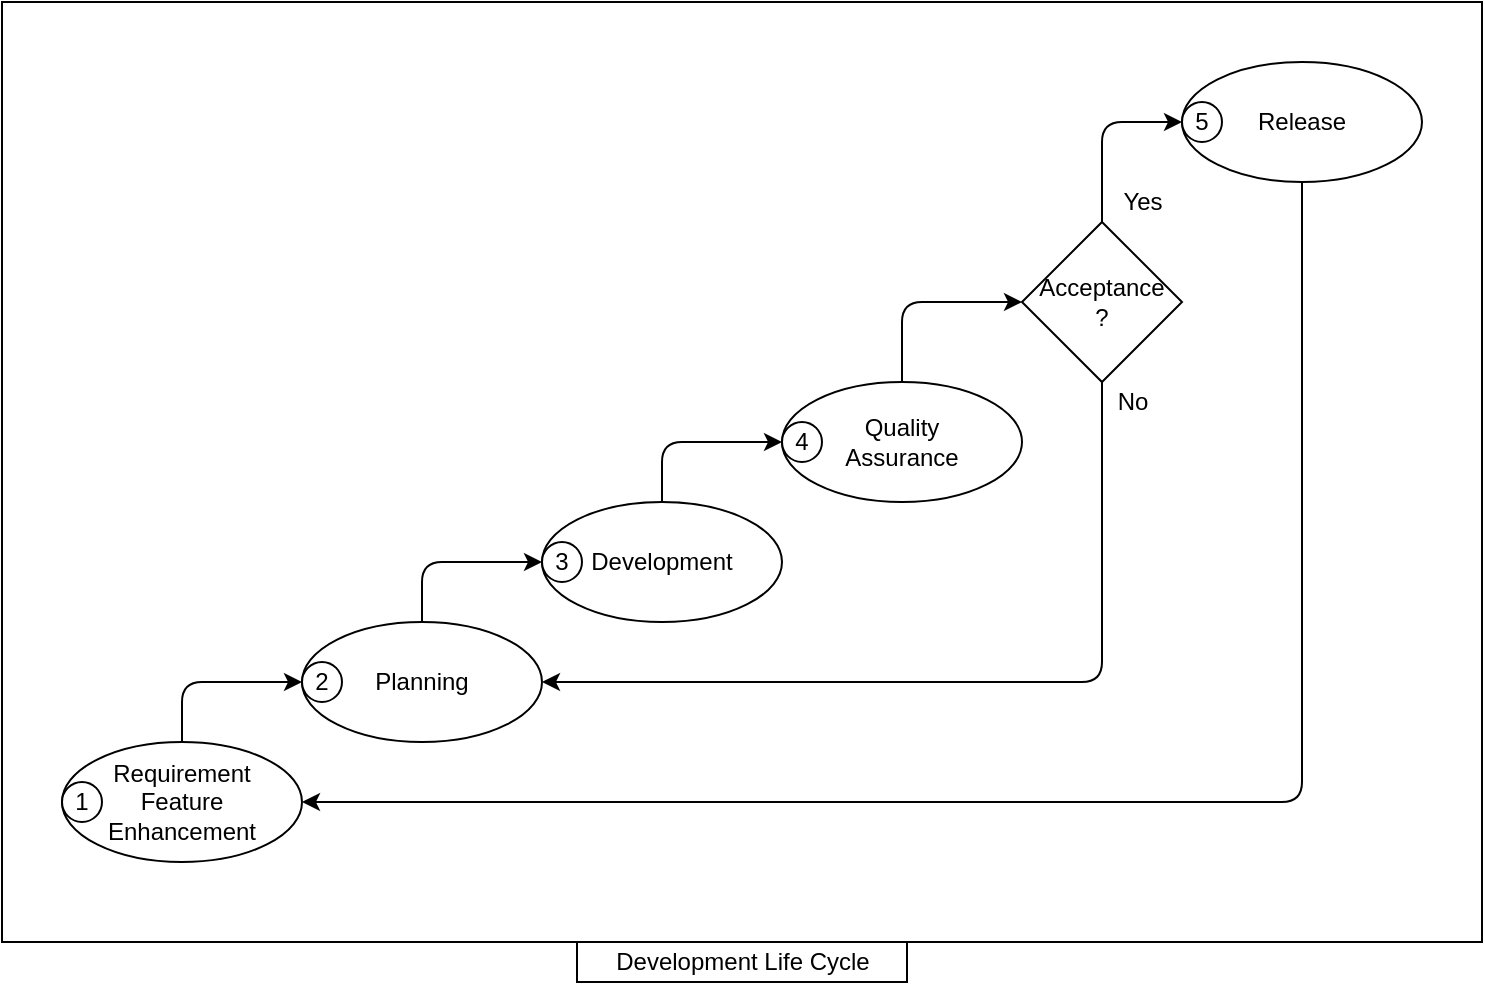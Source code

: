 <mxfile version="15.4.0" type="device" pages="2"><diagram name="development-life-cycle" id="gpwThnHi6aUfO7Js-N3x"><mxGraphModel dx="1422" dy="746" grid="1" gridSize="10" guides="1" tooltips="1" connect="1" arrows="1" fold="1" page="1" pageScale="1" pageWidth="850" pageHeight="1100" math="0" shadow="0"><root><mxCell id="2RQ0CUA1zTraxvUchJK4-0"/><mxCell id="2RQ0CUA1zTraxvUchJK4-1" parent="2RQ0CUA1zTraxvUchJK4-0"/><mxCell id="2RQ0CUA1zTraxvUchJK4-4" value="" style="rounded=0;whiteSpace=wrap;html=1;" vertex="1" parent="2RQ0CUA1zTraxvUchJK4-1"><mxGeometry x="60" y="40" width="740" height="470" as="geometry"/></mxCell><mxCell id="2RQ0CUA1zTraxvUchJK4-13" style="edgeStyle=orthogonalEdgeStyle;rounded=1;orthogonalLoop=1;jettySize=auto;html=1;entryX=0;entryY=0.5;entryDx=0;entryDy=0;exitX=0.5;exitY=0;exitDx=0;exitDy=0;" edge="1" parent="2RQ0CUA1zTraxvUchJK4-1" source="2RQ0CUA1zTraxvUchJK4-15" target="2RQ0CUA1zTraxvUchJK4-21"><mxGeometry relative="1" as="geometry"/></mxCell><mxCell id="2RQ0CUA1zTraxvUchJK4-15" value="Development" style="ellipse;whiteSpace=wrap;html=1;" vertex="1" parent="2RQ0CUA1zTraxvUchJK4-1"><mxGeometry x="330" y="290" width="120" height="60" as="geometry"/></mxCell><mxCell id="2RQ0CUA1zTraxvUchJK4-16" style="edgeStyle=orthogonalEdgeStyle;rounded=1;orthogonalLoop=1;jettySize=auto;html=1;entryX=1;entryY=0.5;entryDx=0;entryDy=0;" edge="1" parent="2RQ0CUA1zTraxvUchJK4-1" source="2RQ0CUA1zTraxvUchJK4-18" target="2RQ0CUA1zTraxvUchJK4-24"><mxGeometry relative="1" as="geometry"><Array as="points"><mxPoint x="710" y="440"/></Array></mxGeometry></mxCell><mxCell id="2RQ0CUA1zTraxvUchJK4-18" value="Release" style="ellipse;whiteSpace=wrap;html=1;" vertex="1" parent="2RQ0CUA1zTraxvUchJK4-1"><mxGeometry x="650" y="70" width="120" height="60" as="geometry"/></mxCell><mxCell id="2RQ0CUA1zTraxvUchJK4-19" style="edgeStyle=orthogonalEdgeStyle;rounded=1;orthogonalLoop=1;jettySize=auto;html=1;entryX=0;entryY=0.5;entryDx=0;entryDy=0;" edge="1" parent="2RQ0CUA1zTraxvUchJK4-1" source="2RQ0CUA1zTraxvUchJK4-21" target="2RQ0CUA1zTraxvUchJK4-31"><mxGeometry relative="1" as="geometry"/></mxCell><mxCell id="2RQ0CUA1zTraxvUchJK4-21" value="Quality &lt;br&gt;Assurance" style="ellipse;whiteSpace=wrap;html=1;" vertex="1" parent="2RQ0CUA1zTraxvUchJK4-1"><mxGeometry x="450" y="230" width="120" height="60" as="geometry"/></mxCell><mxCell id="2RQ0CUA1zTraxvUchJK4-22" style="edgeStyle=orthogonalEdgeStyle;rounded=1;orthogonalLoop=1;jettySize=auto;html=1;entryX=0;entryY=0.5;entryDx=0;entryDy=0;" edge="1" parent="2RQ0CUA1zTraxvUchJK4-1" source="2RQ0CUA1zTraxvUchJK4-24" target="2RQ0CUA1zTraxvUchJK4-27"><mxGeometry relative="1" as="geometry"/></mxCell><mxCell id="2RQ0CUA1zTraxvUchJK4-24" value="Requirement&lt;br&gt;Feature&lt;br&gt;Enhancement" style="ellipse;whiteSpace=wrap;html=1;" vertex="1" parent="2RQ0CUA1zTraxvUchJK4-1"><mxGeometry x="90" y="410" width="120" height="60" as="geometry"/></mxCell><mxCell id="2RQ0CUA1zTraxvUchJK4-25" style="edgeStyle=orthogonalEdgeStyle;rounded=1;orthogonalLoop=1;jettySize=auto;html=1;entryX=0;entryY=0.5;entryDx=0;entryDy=0;" edge="1" parent="2RQ0CUA1zTraxvUchJK4-1" source="2RQ0CUA1zTraxvUchJK4-27" target="2RQ0CUA1zTraxvUchJK4-15"><mxGeometry relative="1" as="geometry"/></mxCell><mxCell id="2RQ0CUA1zTraxvUchJK4-27" value="Planning" style="ellipse;whiteSpace=wrap;html=1;" vertex="1" parent="2RQ0CUA1zTraxvUchJK4-1"><mxGeometry x="210" y="350" width="120" height="60" as="geometry"/></mxCell><mxCell id="2RQ0CUA1zTraxvUchJK4-28" style="edgeStyle=orthogonalEdgeStyle;rounded=1;orthogonalLoop=1;jettySize=auto;html=1;entryX=0;entryY=0.5;entryDx=0;entryDy=0;exitX=0.5;exitY=0;exitDx=0;exitDy=0;" edge="1" parent="2RQ0CUA1zTraxvUchJK4-1" source="2RQ0CUA1zTraxvUchJK4-31" target="2RQ0CUA1zTraxvUchJK4-18"><mxGeometry relative="1" as="geometry"/></mxCell><mxCell id="2RQ0CUA1zTraxvUchJK4-29" style="edgeStyle=orthogonalEdgeStyle;rounded=1;orthogonalLoop=1;jettySize=auto;html=1;entryX=1;entryY=0.5;entryDx=0;entryDy=0;" edge="1" parent="2RQ0CUA1zTraxvUchJK4-1" source="2RQ0CUA1zTraxvUchJK4-31" target="2RQ0CUA1zTraxvUchJK4-27"><mxGeometry relative="1" as="geometry"><Array as="points"><mxPoint x="610" y="380"/></Array></mxGeometry></mxCell><mxCell id="2RQ0CUA1zTraxvUchJK4-31" value="Acceptance&lt;br&gt;?" style="rhombus;whiteSpace=wrap;html=1;" vertex="1" parent="2RQ0CUA1zTraxvUchJK4-1"><mxGeometry x="570" y="150" width="80" height="80" as="geometry"/></mxCell><mxCell id="2RQ0CUA1zTraxvUchJK4-33" value="No" style="text;html=1;align=center;verticalAlign=middle;resizable=0;points=[];autosize=1;strokeColor=none;fillColor=none;" vertex="1" parent="2RQ0CUA1zTraxvUchJK4-1"><mxGeometry x="610" y="230" width="30" height="20" as="geometry"/></mxCell><mxCell id="2RQ0CUA1zTraxvUchJK4-34" value="Yes" style="text;html=1;align=center;verticalAlign=middle;resizable=0;points=[];autosize=1;strokeColor=none;fillColor=none;" vertex="1" parent="2RQ0CUA1zTraxvUchJK4-1"><mxGeometry x="610" y="130" width="40" height="20" as="geometry"/></mxCell><mxCell id="J29t-fHJZfHMidYE5dtU-0" value="1" style="ellipse;whiteSpace=wrap;html=1;aspect=fixed;" vertex="1" parent="2RQ0CUA1zTraxvUchJK4-1"><mxGeometry x="90" y="430" width="20" height="20" as="geometry"/></mxCell><mxCell id="J29t-fHJZfHMidYE5dtU-1" value="2" style="ellipse;whiteSpace=wrap;html=1;aspect=fixed;" vertex="1" parent="2RQ0CUA1zTraxvUchJK4-1"><mxGeometry x="210" y="370" width="20" height="20" as="geometry"/></mxCell><mxCell id="J29t-fHJZfHMidYE5dtU-2" value="3" style="ellipse;whiteSpace=wrap;html=1;aspect=fixed;" vertex="1" parent="2RQ0CUA1zTraxvUchJK4-1"><mxGeometry x="330" y="310" width="20" height="20" as="geometry"/></mxCell><mxCell id="J29t-fHJZfHMidYE5dtU-3" value="4" style="ellipse;whiteSpace=wrap;html=1;aspect=fixed;" vertex="1" parent="2RQ0CUA1zTraxvUchJK4-1"><mxGeometry x="450" y="250" width="20" height="20" as="geometry"/></mxCell><mxCell id="J29t-fHJZfHMidYE5dtU-6" value="5" style="ellipse;whiteSpace=wrap;html=1;aspect=fixed;" vertex="1" parent="2RQ0CUA1zTraxvUchJK4-1"><mxGeometry x="650" y="90" width="20" height="20" as="geometry"/></mxCell><mxCell id="0aj3HvKDuO5fQJBvPQu--0" value="Development Life Cycle" style="rounded=0;whiteSpace=wrap;html=1;" vertex="1" parent="2RQ0CUA1zTraxvUchJK4-1"><mxGeometry x="347.5" y="510" width="165" height="20" as="geometry"/></mxCell></root></mxGraphModel></diagram><diagram id="9aM9zU-jrmGin_ZuHOns" name="application"><mxGraphModel dx="4822" dy="746" grid="1" gridSize="10" guides="1" tooltips="1" connect="1" arrows="1" fold="1" page="1" pageScale="1" pageWidth="850" pageHeight="1100" math="0" shadow="0"><root><mxCell id="oJB6XBYox_tsTmMt9i-t-0"/><mxCell id="oJB6XBYox_tsTmMt9i-t-1" parent="oJB6XBYox_tsTmMt9i-t-0"/><mxCell id="akzB4yupixY2TfO_MkYd-140" style="edgeStyle=orthogonalEdgeStyle;rounded=1;orthogonalLoop=1;jettySize=auto;html=1;endArrow=none;endFill=0;strokeWidth=1;" parent="oJB6XBYox_tsTmMt9i-t-1" source="akzB4yupixY2TfO_MkYd-135" target="akzB4yupixY2TfO_MkYd-82" edge="1"><mxGeometry relative="1" as="geometry"/></mxCell><mxCell id="akzB4yupixY2TfO_MkYd-135" value="" style="rounded=0;whiteSpace=wrap;html=1;" parent="oJB6XBYox_tsTmMt9i-t-1" vertex="1"><mxGeometry x="-2160" y="720" width="950" height="120" as="geometry"/></mxCell><mxCell id="akzB4yupixY2TfO_MkYd-126" value="" style="rounded=0;whiteSpace=wrap;html=1;" parent="oJB6XBYox_tsTmMt9i-t-1" vertex="1"><mxGeometry x="110" y="760" width="740" height="470" as="geometry"/></mxCell><mxCell id="akzB4yupixY2TfO_MkYd-111" value="" style="rounded=0;whiteSpace=wrap;html=1;" parent="oJB6XBYox_tsTmMt9i-t-1" vertex="1"><mxGeometry x="-470" y="580" width="540" height="180" as="geometry"/></mxCell><mxCell id="akzB4yupixY2TfO_MkYd-108" value="" style="rounded=0;whiteSpace=wrap;html=1;" parent="oJB6XBYox_tsTmMt9i-t-1" vertex="1"><mxGeometry x="-700" y="720" width="190" height="120" as="geometry"/></mxCell><mxCell id="akzB4yupixY2TfO_MkYd-104" value="" style="rounded=0;whiteSpace=wrap;html=1;" parent="oJB6XBYox_tsTmMt9i-t-1" vertex="1"><mxGeometry x="-1180" y="740" width="440" height="160" as="geometry"/></mxCell><mxCell id="akzB4yupixY2TfO_MkYd-82" value="" style="rounded=0;whiteSpace=wrap;html=1;" parent="oJB6XBYox_tsTmMt9i-t-1" vertex="1"><mxGeometry x="-2160" y="860" width="950" height="120" as="geometry"/></mxCell><mxCell id="akzB4yupixY2TfO_MkYd-67" value="" style="rounded=0;whiteSpace=wrap;html=1;" parent="oJB6XBYox_tsTmMt9i-t-1" vertex="1"><mxGeometry x="-2860" y="920" width="660" height="120" as="geometry"/></mxCell><mxCell id="akzB4yupixY2TfO_MkYd-59" value="" style="rounded=0;whiteSpace=wrap;html=1;" parent="oJB6XBYox_tsTmMt9i-t-1" vertex="1"><mxGeometry x="-3350" y="1000" width="450" height="100" as="geometry"/></mxCell><mxCell id="dzLt_jhGxoJlVogCUPyA-0" value="Actions" style="whiteSpace=wrap;html=1;" parent="oJB6XBYox_tsTmMt9i-t-1" vertex="1"><mxGeometry x="450" y="40" width="120" height="40" as="geometry"/></mxCell><mxCell id="dzLt_jhGxoJlVogCUPyA-1" value="Ideas" style="whiteSpace=wrap;html=1;" parent="oJB6XBYox_tsTmMt9i-t-1" vertex="1"><mxGeometry x="110" y="40" width="120" height="40" as="geometry"/></mxCell><mxCell id="akzB4yupixY2TfO_MkYd-10" style="edgeStyle=orthogonalEdgeStyle;rounded=1;orthogonalLoop=1;jettySize=auto;html=1;entryX=0;entryY=0.5;entryDx=0;entryDy=0;exitX=0.5;exitY=0;exitDx=0;exitDy=0;" parent="oJB6XBYox_tsTmMt9i-t-1" source="akzB4yupixY2TfO_MkYd-0" target="akzB4yupixY2TfO_MkYd-6" edge="1"><mxGeometry relative="1" as="geometry"/></mxCell><mxCell id="akzB4yupixY2TfO_MkYd-70" style="edgeStyle=orthogonalEdgeStyle;rounded=1;orthogonalLoop=1;jettySize=auto;html=1;endArrow=classic;endFill=1;dashed=1;" parent="oJB6XBYox_tsTmMt9i-t-1" source="akzB4yupixY2TfO_MkYd-0" target="akzB4yupixY2TfO_MkYd-69" edge="1"><mxGeometry relative="1" as="geometry"/></mxCell><mxCell id="akzB4yupixY2TfO_MkYd-0" value="Development" style="ellipse;whiteSpace=wrap;html=1;" parent="oJB6XBYox_tsTmMt9i-t-1" vertex="1"><mxGeometry x="380" y="1010" width="120" height="60" as="geometry"/></mxCell><mxCell id="akzB4yupixY2TfO_MkYd-15" style="edgeStyle=orthogonalEdgeStyle;rounded=1;orthogonalLoop=1;jettySize=auto;html=1;entryX=1;entryY=0.5;entryDx=0;entryDy=0;" parent="oJB6XBYox_tsTmMt9i-t-1" source="akzB4yupixY2TfO_MkYd-5" target="akzB4yupixY2TfO_MkYd-7" edge="1"><mxGeometry relative="1" as="geometry"><Array as="points"><mxPoint x="760" y="1160"/></Array></mxGeometry></mxCell><mxCell id="akzB4yupixY2TfO_MkYd-122" style="edgeStyle=orthogonalEdgeStyle;rounded=1;orthogonalLoop=1;jettySize=auto;html=1;entryX=1;entryY=0.5;entryDx=0;entryDy=0;endArrow=classic;endFill=1;dashed=1;" parent="oJB6XBYox_tsTmMt9i-t-1" source="akzB4yupixY2TfO_MkYd-5" target="akzB4yupixY2TfO_MkYd-121" edge="1"><mxGeometry relative="1" as="geometry"/></mxCell><mxCell id="akzB4yupixY2TfO_MkYd-5" value="Release" style="ellipse;whiteSpace=wrap;html=1;" parent="oJB6XBYox_tsTmMt9i-t-1" vertex="1"><mxGeometry x="700" y="790" width="120" height="60" as="geometry"/></mxCell><mxCell id="akzB4yupixY2TfO_MkYd-17" style="edgeStyle=orthogonalEdgeStyle;rounded=1;orthogonalLoop=1;jettySize=auto;html=1;entryX=0;entryY=0.5;entryDx=0;entryDy=0;" parent="oJB6XBYox_tsTmMt9i-t-1" source="akzB4yupixY2TfO_MkYd-6" target="akzB4yupixY2TfO_MkYd-16" edge="1"><mxGeometry relative="1" as="geometry"/></mxCell><mxCell id="akzB4yupixY2TfO_MkYd-88" style="edgeStyle=orthogonalEdgeStyle;rounded=1;orthogonalLoop=1;jettySize=auto;html=1;entryX=1;entryY=0.5;entryDx=0;entryDy=0;endArrow=classic;endFill=1;dashed=1;" parent="oJB6XBYox_tsTmMt9i-t-1" source="akzB4yupixY2TfO_MkYd-6" target="akzB4yupixY2TfO_MkYd-87" edge="1"><mxGeometry relative="1" as="geometry"/></mxCell><mxCell id="akzB4yupixY2TfO_MkYd-6" value="Quality &lt;br&gt;Assurance" style="ellipse;whiteSpace=wrap;html=1;" parent="oJB6XBYox_tsTmMt9i-t-1" vertex="1"><mxGeometry x="500" y="950" width="120" height="60" as="geometry"/></mxCell><mxCell id="akzB4yupixY2TfO_MkYd-13" style="edgeStyle=orthogonalEdgeStyle;rounded=1;orthogonalLoop=1;jettySize=auto;html=1;entryX=0;entryY=0.5;entryDx=0;entryDy=0;" parent="oJB6XBYox_tsTmMt9i-t-1" source="akzB4yupixY2TfO_MkYd-7" target="akzB4yupixY2TfO_MkYd-12" edge="1"><mxGeometry relative="1" as="geometry"/></mxCell><mxCell id="akzB4yupixY2TfO_MkYd-31" style="edgeStyle=orthogonalEdgeStyle;orthogonalLoop=1;jettySize=auto;html=1;entryX=1;entryY=0.5;entryDx=0;entryDy=0;rounded=1;dashed=1;" parent="oJB6XBYox_tsTmMt9i-t-1" source="akzB4yupixY2TfO_MkYd-7" target="akzB4yupixY2TfO_MkYd-30" edge="1"><mxGeometry relative="1" as="geometry"/></mxCell><mxCell id="akzB4yupixY2TfO_MkYd-7" value="Requirement&lt;br&gt;Feature&lt;br&gt;Enhancement" style="ellipse;whiteSpace=wrap;html=1;" parent="oJB6XBYox_tsTmMt9i-t-1" vertex="1"><mxGeometry x="140" y="1130" width="120" height="60" as="geometry"/></mxCell><mxCell id="akzB4yupixY2TfO_MkYd-14" style="edgeStyle=orthogonalEdgeStyle;rounded=1;orthogonalLoop=1;jettySize=auto;html=1;entryX=0;entryY=0.5;entryDx=0;entryDy=0;" parent="oJB6XBYox_tsTmMt9i-t-1" source="akzB4yupixY2TfO_MkYd-12" target="akzB4yupixY2TfO_MkYd-0" edge="1"><mxGeometry relative="1" as="geometry"/></mxCell><mxCell id="akzB4yupixY2TfO_MkYd-51" style="edgeStyle=orthogonalEdgeStyle;rounded=1;orthogonalLoop=1;jettySize=auto;html=1;entryX=1;entryY=0.5;entryDx=0;entryDy=0;endArrow=classic;endFill=1;dashed=1;" parent="oJB6XBYox_tsTmMt9i-t-1" source="akzB4yupixY2TfO_MkYd-12" target="akzB4yupixY2TfO_MkYd-43" edge="1"><mxGeometry relative="1" as="geometry"/></mxCell><mxCell id="akzB4yupixY2TfO_MkYd-12" value="Planning" style="ellipse;whiteSpace=wrap;html=1;" parent="oJB6XBYox_tsTmMt9i-t-1" vertex="1"><mxGeometry x="260" y="1070" width="120" height="60" as="geometry"/></mxCell><mxCell id="akzB4yupixY2TfO_MkYd-18" style="edgeStyle=orthogonalEdgeStyle;rounded=1;orthogonalLoop=1;jettySize=auto;html=1;entryX=0;entryY=0.5;entryDx=0;entryDy=0;exitX=0.5;exitY=0;exitDx=0;exitDy=0;" parent="oJB6XBYox_tsTmMt9i-t-1" source="akzB4yupixY2TfO_MkYd-16" target="akzB4yupixY2TfO_MkYd-5" edge="1"><mxGeometry relative="1" as="geometry"/></mxCell><mxCell id="akzB4yupixY2TfO_MkYd-23" style="edgeStyle=orthogonalEdgeStyle;rounded=1;orthogonalLoop=1;jettySize=auto;html=1;entryX=1;entryY=0.5;entryDx=0;entryDy=0;" parent="oJB6XBYox_tsTmMt9i-t-1" source="akzB4yupixY2TfO_MkYd-16" target="akzB4yupixY2TfO_MkYd-12" edge="1"><mxGeometry relative="1" as="geometry"><Array as="points"><mxPoint x="660" y="1100"/></Array></mxGeometry></mxCell><mxCell id="akzB4yupixY2TfO_MkYd-110" style="edgeStyle=orthogonalEdgeStyle;rounded=1;orthogonalLoop=1;jettySize=auto;html=1;endArrow=classic;endFill=1;dashed=1;" parent="oJB6XBYox_tsTmMt9i-t-1" source="akzB4yupixY2TfO_MkYd-16" target="akzB4yupixY2TfO_MkYd-109" edge="1"><mxGeometry relative="1" as="geometry"/></mxCell><mxCell id="akzB4yupixY2TfO_MkYd-16" value="Acceptance&lt;br&gt;?" style="rhombus;whiteSpace=wrap;html=1;" parent="oJB6XBYox_tsTmMt9i-t-1" vertex="1"><mxGeometry x="620" y="870" width="80" height="80" as="geometry"/></mxCell><mxCell id="akzB4yupixY2TfO_MkYd-19" value="Development Life Cycle" style="text;html=1;align=center;verticalAlign=middle;resizable=0;points=[];autosize=1;strokeColor=none;fillColor=none;" parent="oJB6XBYox_tsTmMt9i-t-1" vertex="1"><mxGeometry x="410" y="1230" width="140" height="20" as="geometry"/></mxCell><mxCell id="akzB4yupixY2TfO_MkYd-24" value="No" style="text;html=1;align=center;verticalAlign=middle;resizable=0;points=[];autosize=1;strokeColor=none;fillColor=none;" parent="oJB6XBYox_tsTmMt9i-t-1" vertex="1"><mxGeometry x="660" y="950" width="30" height="20" as="geometry"/></mxCell><mxCell id="akzB4yupixY2TfO_MkYd-26" value="Yes" style="text;html=1;align=center;verticalAlign=middle;resizable=0;points=[];autosize=1;strokeColor=none;fillColor=none;" parent="oJB6XBYox_tsTmMt9i-t-1" vertex="1"><mxGeometry x="660" y="850" width="40" height="20" as="geometry"/></mxCell><mxCell id="akzB4yupixY2TfO_MkYd-42" style="edgeStyle=orthogonalEdgeStyle;rounded=1;orthogonalLoop=1;jettySize=auto;html=1;endArrow=none;endFill=0;entryX=0.5;entryY=1;entryDx=0;entryDy=0;" parent="oJB6XBYox_tsTmMt9i-t-1" source="akzB4yupixY2TfO_MkYd-30" target="akzB4yupixY2TfO_MkYd-59" edge="1"><mxGeometry relative="1" as="geometry"><mxPoint x="-3125" y="1091.25" as="targetPoint"/></mxGeometry></mxCell><mxCell id="akzB4yupixY2TfO_MkYd-30" value="Requirement&lt;br&gt;Feature&lt;br&gt;Enhancement" style="ellipse;whiteSpace=wrap;html=1;" parent="oJB6XBYox_tsTmMt9i-t-1" vertex="1"><mxGeometry x="-3185" y="1130" width="120" height="60" as="geometry"/></mxCell><mxCell id="akzB4yupixY2TfO_MkYd-68" style="edgeStyle=orthogonalEdgeStyle;rounded=1;orthogonalLoop=1;jettySize=auto;html=1;entryX=0.5;entryY=1;entryDx=0;entryDy=0;endArrow=none;endFill=0;" parent="oJB6XBYox_tsTmMt9i-t-1" source="akzB4yupixY2TfO_MkYd-43" target="akzB4yupixY2TfO_MkYd-67" edge="1"><mxGeometry relative="1" as="geometry"/></mxCell><mxCell id="akzB4yupixY2TfO_MkYd-43" value="Planning" style="ellipse;whiteSpace=wrap;html=1;" parent="oJB6XBYox_tsTmMt9i-t-1" vertex="1"><mxGeometry x="-2590" y="1070" width="120" height="60" as="geometry"/></mxCell><mxCell id="akzB4yupixY2TfO_MkYd-57" style="edgeStyle=orthogonalEdgeStyle;rounded=1;orthogonalLoop=1;jettySize=auto;html=1;endArrow=classic;endFill=1;" parent="oJB6XBYox_tsTmMt9i-t-1" source="akzB4yupixY2TfO_MkYd-54" target="akzB4yupixY2TfO_MkYd-55" edge="1"><mxGeometry relative="1" as="geometry"/></mxCell><mxCell id="akzB4yupixY2TfO_MkYd-54" value="&lt;span&gt;Brainstorming&lt;/span&gt;&lt;br&gt;&lt;span&gt;Ideation&lt;/span&gt;" style="rounded=1;whiteSpace=wrap;html=1;" parent="oJB6XBYox_tsTmMt9i-t-1" vertex="1"><mxGeometry x="-3325" y="1020" width="120" height="60" as="geometry"/></mxCell><mxCell id="akzB4yupixY2TfO_MkYd-58" style="edgeStyle=orthogonalEdgeStyle;rounded=1;orthogonalLoop=1;jettySize=auto;html=1;entryX=0;entryY=0.5;entryDx=0;entryDy=0;endArrow=classic;endFill=1;" parent="oJB6XBYox_tsTmMt9i-t-1" source="akzB4yupixY2TfO_MkYd-55" target="akzB4yupixY2TfO_MkYd-56" edge="1"><mxGeometry relative="1" as="geometry"/></mxCell><mxCell id="akzB4yupixY2TfO_MkYd-55" value="Analysis" style="rounded=1;whiteSpace=wrap;html=1;" parent="oJB6XBYox_tsTmMt9i-t-1" vertex="1"><mxGeometry x="-3185" y="1020" width="120" height="60" as="geometry"/></mxCell><mxCell id="akzB4yupixY2TfO_MkYd-56" value="Pre Backlog" style="rounded=1;whiteSpace=wrap;html=1;" parent="oJB6XBYox_tsTmMt9i-t-1" vertex="1"><mxGeometry x="-3045" y="1020" width="120" height="60" as="geometry"/></mxCell><mxCell id="akzB4yupixY2TfO_MkYd-64" style="edgeStyle=orthogonalEdgeStyle;rounded=1;orthogonalLoop=1;jettySize=auto;html=1;endArrow=classic;endFill=1;" parent="oJB6XBYox_tsTmMt9i-t-1" source="akzB4yupixY2TfO_MkYd-60" target="akzB4yupixY2TfO_MkYd-61" edge="1"><mxGeometry relative="1" as="geometry"/></mxCell><mxCell id="akzB4yupixY2TfO_MkYd-60" value="Enrich Pre Backlog&lt;br&gt;Define User Stories (US)" style="rounded=1;whiteSpace=wrap;html=1;" parent="oJB6XBYox_tsTmMt9i-t-1" vertex="1"><mxGeometry x="-2850" y="950" width="120" height="60" as="geometry"/></mxCell><mxCell id="akzB4yupixY2TfO_MkYd-65" style="edgeStyle=orthogonalEdgeStyle;rounded=1;orthogonalLoop=1;jettySize=auto;html=1;entryX=0;entryY=0.5;entryDx=0;entryDy=0;endArrow=classic;endFill=1;" parent="oJB6XBYox_tsTmMt9i-t-1" source="akzB4yupixY2TfO_MkYd-61" target="akzB4yupixY2TfO_MkYd-62" edge="1"><mxGeometry relative="1" as="geometry"/></mxCell><mxCell id="akzB4yupixY2TfO_MkYd-61" value="Backlog Definition" style="rounded=1;whiteSpace=wrap;html=1;" parent="oJB6XBYox_tsTmMt9i-t-1" vertex="1"><mxGeometry x="-2710" y="950" width="120" height="60" as="geometry"/></mxCell><mxCell id="MN_T7ksoGReNfBUQMk4L-0" style="edgeStyle=orthogonalEdgeStyle;rounded=0;orthogonalLoop=1;jettySize=auto;html=1;" edge="1" parent="oJB6XBYox_tsTmMt9i-t-1" source="akzB4yupixY2TfO_MkYd-62" target="akzB4yupixY2TfO_MkYd-147"><mxGeometry relative="1" as="geometry"/></mxCell><mxCell id="akzB4yupixY2TfO_MkYd-62" value="Backlog Segmentation and Refinement" style="rounded=1;whiteSpace=wrap;html=1;" parent="oJB6XBYox_tsTmMt9i-t-1" vertex="1"><mxGeometry x="-2570" y="950" width="120" height="60" as="geometry"/></mxCell><mxCell id="akzB4yupixY2TfO_MkYd-63" value="Sprint definition" style="rounded=1;whiteSpace=wrap;html=1;" parent="oJB6XBYox_tsTmMt9i-t-1" vertex="1"><mxGeometry x="-2330" y="950" width="120" height="60" as="geometry"/></mxCell><mxCell id="akzB4yupixY2TfO_MkYd-86" style="edgeStyle=orthogonalEdgeStyle;rounded=1;orthogonalLoop=1;jettySize=auto;html=1;entryX=0.5;entryY=1;entryDx=0;entryDy=0;endArrow=none;endFill=0;" parent="oJB6XBYox_tsTmMt9i-t-1" source="akzB4yupixY2TfO_MkYd-69" target="akzB4yupixY2TfO_MkYd-82" edge="1"><mxGeometry relative="1" as="geometry"/></mxCell><mxCell id="akzB4yupixY2TfO_MkYd-69" value="Development" style="ellipse;whiteSpace=wrap;html=1;" parent="oJB6XBYox_tsTmMt9i-t-1" vertex="1"><mxGeometry x="-1745" y="1010" width="120" height="60" as="geometry"/></mxCell><mxCell id="akzB4yupixY2TfO_MkYd-77" style="edgeStyle=orthogonalEdgeStyle;rounded=1;orthogonalLoop=1;jettySize=auto;html=1;endArrow=classic;endFill=1;" parent="oJB6XBYox_tsTmMt9i-t-1" source="akzB4yupixY2TfO_MkYd-71" target="akzB4yupixY2TfO_MkYd-72" edge="1"><mxGeometry relative="1" as="geometry"/></mxCell><mxCell id="akzB4yupixY2TfO_MkYd-71" value="Design" style="rounded=1;whiteSpace=wrap;html=1;" parent="oJB6XBYox_tsTmMt9i-t-1" vertex="1"><mxGeometry x="-2000" y="880" width="120" height="60" as="geometry"/></mxCell><mxCell id="akzB4yupixY2TfO_MkYd-78" style="edgeStyle=orthogonalEdgeStyle;rounded=1;orthogonalLoop=1;jettySize=auto;html=1;entryX=0;entryY=0.5;entryDx=0;entryDy=0;endArrow=classic;endFill=1;" parent="oJB6XBYox_tsTmMt9i-t-1" source="akzB4yupixY2TfO_MkYd-72" target="akzB4yupixY2TfO_MkYd-73" edge="1"><mxGeometry relative="1" as="geometry"/></mxCell><mxCell id="akzB4yupixY2TfO_MkYd-72" value="Implementation" style="rounded=1;whiteSpace=wrap;html=1;" parent="oJB6XBYox_tsTmMt9i-t-1" vertex="1"><mxGeometry x="-1860" y="880" width="120" height="60" as="geometry"/></mxCell><mxCell id="akzB4yupixY2TfO_MkYd-84" style="edgeStyle=orthogonalEdgeStyle;rounded=1;orthogonalLoop=1;jettySize=auto;html=1;endArrow=classic;endFill=1;" parent="oJB6XBYox_tsTmMt9i-t-1" source="akzB4yupixY2TfO_MkYd-73" target="akzB4yupixY2TfO_MkYd-83" edge="1"><mxGeometry relative="1" as="geometry"/></mxCell><mxCell id="akzB4yupixY2TfO_MkYd-73" value="Unit Testing&lt;br&gt;Reduced Functional Testing" style="rounded=1;whiteSpace=wrap;html=1;" parent="oJB6XBYox_tsTmMt9i-t-1" vertex="1"><mxGeometry x="-1720" y="880" width="120" height="60" as="geometry"/></mxCell><mxCell id="akzB4yupixY2TfO_MkYd-118" style="edgeStyle=orthogonalEdgeStyle;rounded=1;orthogonalLoop=1;jettySize=auto;html=1;endArrow=classic;endFill=1;" parent="oJB6XBYox_tsTmMt9i-t-1" source="akzB4yupixY2TfO_MkYd-74" target="akzB4yupixY2TfO_MkYd-114" edge="1"><mxGeometry relative="1" as="geometry"/></mxCell><mxCell id="akzB4yupixY2TfO_MkYd-74" value="Regression Testing&lt;br&gt;Smoke Testsing" style="rounded=1;whiteSpace=wrap;html=1;" parent="oJB6XBYox_tsTmMt9i-t-1" vertex="1"><mxGeometry x="-310" y="680" width="120" height="60" as="geometry"/></mxCell><mxCell id="akzB4yupixY2TfO_MkYd-76" style="edgeStyle=orthogonalEdgeStyle;rounded=1;orthogonalLoop=1;jettySize=auto;html=1;endArrow=classic;endFill=1;" parent="oJB6XBYox_tsTmMt9i-t-1" source="akzB4yupixY2TfO_MkYd-75" target="akzB4yupixY2TfO_MkYd-71" edge="1"><mxGeometry relative="1" as="geometry"/></mxCell><mxCell id="akzB4yupixY2TfO_MkYd-75" value="Schedule US from Sprint" style="rounded=1;whiteSpace=wrap;html=1;" parent="oJB6XBYox_tsTmMt9i-t-1" vertex="1"><mxGeometry x="-2140" y="880" width="120" height="60" as="geometry"/></mxCell><mxCell id="akzB4yupixY2TfO_MkYd-81" style="edgeStyle=orthogonalEdgeStyle;rounded=1;orthogonalLoop=1;jettySize=auto;html=1;entryX=0.5;entryY=1;entryDx=0;entryDy=0;endArrow=classic;endFill=1;" parent="oJB6XBYox_tsTmMt9i-t-1" source="akzB4yupixY2TfO_MkYd-79" target="akzB4yupixY2TfO_MkYd-71" edge="1"><mxGeometry relative="1" as="geometry"><Array as="points"><mxPoint x="-1400" y="970"/><mxPoint x="-1940" y="970"/></Array></mxGeometry></mxCell><mxCell id="akzB4yupixY2TfO_MkYd-96" style="edgeStyle=orthogonalEdgeStyle;rounded=1;orthogonalLoop=1;jettySize=auto;html=1;endArrow=classic;endFill=1;" parent="oJB6XBYox_tsTmMt9i-t-1" source="akzB4yupixY2TfO_MkYd-79" target="akzB4yupixY2TfO_MkYd-95" edge="1"><mxGeometry relative="1" as="geometry"/></mxCell><mxCell id="akzB4yupixY2TfO_MkYd-79" value="Acceptance criteria done ?" style="rhombus;whiteSpace=wrap;html=1;" parent="oJB6XBYox_tsTmMt9i-t-1" vertex="1"><mxGeometry x="-1440" y="870" width="80" height="80" as="geometry"/></mxCell><mxCell id="akzB4yupixY2TfO_MkYd-85" style="edgeStyle=orthogonalEdgeStyle;rounded=1;orthogonalLoop=1;jettySize=auto;html=1;entryX=0;entryY=0.5;entryDx=0;entryDy=0;endArrow=classic;endFill=1;" parent="oJB6XBYox_tsTmMt9i-t-1" source="akzB4yupixY2TfO_MkYd-83" target="akzB4yupixY2TfO_MkYd-79" edge="1"><mxGeometry relative="1" as="geometry"/></mxCell><mxCell id="akzB4yupixY2TfO_MkYd-83" value="Quality Review&lt;br&gt;(style, security, coverage)" style="rounded=1;whiteSpace=wrap;html=1;" parent="oJB6XBYox_tsTmMt9i-t-1" vertex="1"><mxGeometry x="-1580" y="880" width="120" height="60" as="geometry"/></mxCell><mxCell id="akzB4yupixY2TfO_MkYd-106" style="edgeStyle=orthogonalEdgeStyle;rounded=1;orthogonalLoop=1;jettySize=auto;html=1;entryX=0.5;entryY=1;entryDx=0;entryDy=0;endArrow=none;endFill=0;" parent="oJB6XBYox_tsTmMt9i-t-1" source="akzB4yupixY2TfO_MkYd-87" target="akzB4yupixY2TfO_MkYd-104" edge="1"><mxGeometry relative="1" as="geometry"/></mxCell><mxCell id="akzB4yupixY2TfO_MkYd-87" value="Quality &lt;br&gt;Assurance" style="ellipse;whiteSpace=wrap;html=1;" parent="oJB6XBYox_tsTmMt9i-t-1" vertex="1"><mxGeometry x="-1020" y="950" width="120" height="60" as="geometry"/></mxCell><mxCell id="akzB4yupixY2TfO_MkYd-94" style="edgeStyle=orthogonalEdgeStyle;rounded=1;orthogonalLoop=1;jettySize=auto;html=1;endArrow=classic;endFill=1;" parent="oJB6XBYox_tsTmMt9i-t-1" source="akzB4yupixY2TfO_MkYd-89" target="akzB4yupixY2TfO_MkYd-91" edge="1"><mxGeometry relative="1" as="geometry"/></mxCell><mxCell id="akzB4yupixY2TfO_MkYd-89" value="Functional Testing" style="rounded=1;whiteSpace=wrap;html=1;" parent="oJB6XBYox_tsTmMt9i-t-1" vertex="1"><mxGeometry x="-1020" y="750" width="120" height="60" as="geometry"/></mxCell><mxCell id="akzB4yupixY2TfO_MkYd-90" value="Security Compliance" style="rounded=1;whiteSpace=wrap;html=1;" parent="oJB6XBYox_tsTmMt9i-t-1" vertex="1"><mxGeometry x="-1160" y="825" width="120" height="60" as="geometry"/></mxCell><mxCell id="akzB4yupixY2TfO_MkYd-91" value="Performance Testing" style="rounded=1;whiteSpace=wrap;html=1;" parent="oJB6XBYox_tsTmMt9i-t-1" vertex="1"><mxGeometry x="-880" y="750" width="120" height="60" as="geometry"/></mxCell><mxCell id="akzB4yupixY2TfO_MkYd-93" style="edgeStyle=orthogonalEdgeStyle;rounded=1;orthogonalLoop=1;jettySize=auto;html=1;endArrow=classic;endFill=1;" parent="oJB6XBYox_tsTmMt9i-t-1" source="akzB4yupixY2TfO_MkYd-92" target="akzB4yupixY2TfO_MkYd-89" edge="1"><mxGeometry relative="1" as="geometry"/></mxCell><mxCell id="akzB4yupixY2TfO_MkYd-92" value="Integration Testing" style="rounded=1;whiteSpace=wrap;html=1;" parent="oJB6XBYox_tsTmMt9i-t-1" vertex="1"><mxGeometry x="-1160" y="750" width="120" height="60" as="geometry"/></mxCell><mxCell id="akzB4yupixY2TfO_MkYd-95" value="Continuos Deployment" style="rounded=1;whiteSpace=wrap;html=1;" parent="oJB6XBYox_tsTmMt9i-t-1" vertex="1"><mxGeometry x="-1340" y="880" width="120" height="60" as="geometry"/></mxCell><mxCell id="akzB4yupixY2TfO_MkYd-101" value="Yes" style="text;html=1;align=center;verticalAlign=middle;resizable=0;points=[];autosize=1;strokeColor=none;fillColor=none;" parent="oJB6XBYox_tsTmMt9i-t-1" vertex="1"><mxGeometry x="-1380" y="870" width="40" height="20" as="geometry"/></mxCell><mxCell id="akzB4yupixY2TfO_MkYd-102" value="No" style="text;html=1;align=center;verticalAlign=middle;resizable=0;points=[];autosize=1;strokeColor=none;fillColor=none;" parent="oJB6XBYox_tsTmMt9i-t-1" vertex="1"><mxGeometry x="-1390" y="950" width="30" height="20" as="geometry"/></mxCell><mxCell id="akzB4yupixY2TfO_MkYd-103" value="User/Owner validations" style="rounded=1;whiteSpace=wrap;html=1;" parent="oJB6XBYox_tsTmMt9i-t-1" vertex="1"><mxGeometry x="-665" y="750" width="120" height="60" as="geometry"/></mxCell><mxCell id="akzB4yupixY2TfO_MkYd-117" style="edgeStyle=orthogonalEdgeStyle;rounded=1;orthogonalLoop=1;jettySize=auto;html=1;endArrow=none;endFill=0;" parent="oJB6XBYox_tsTmMt9i-t-1" source="akzB4yupixY2TfO_MkYd-109" target="akzB4yupixY2TfO_MkYd-108" edge="1"><mxGeometry relative="1" as="geometry"/></mxCell><mxCell id="akzB4yupixY2TfO_MkYd-109" value="Acceptance&lt;br&gt;?" style="rhombus;whiteSpace=wrap;html=1;" parent="oJB6XBYox_tsTmMt9i-t-1" vertex="1"><mxGeometry x="-645" y="870" width="80" height="80" as="geometry"/></mxCell><mxCell id="akzB4yupixY2TfO_MkYd-113" style="edgeStyle=orthogonalEdgeStyle;rounded=1;orthogonalLoop=1;jettySize=auto;html=1;endArrow=classic;endFill=1;" parent="oJB6XBYox_tsTmMt9i-t-1" source="akzB4yupixY2TfO_MkYd-112" target="akzB4yupixY2TfO_MkYd-74" edge="1"><mxGeometry relative="1" as="geometry"/></mxCell><mxCell id="akzB4yupixY2TfO_MkYd-112" value="Release tested and validated version" style="rounded=1;whiteSpace=wrap;html=1;" parent="oJB6XBYox_tsTmMt9i-t-1" vertex="1"><mxGeometry x="-450" y="680" width="120" height="60" as="geometry"/></mxCell><mxCell id="akzB4yupixY2TfO_MkYd-119" style="edgeStyle=orthogonalEdgeStyle;rounded=1;orthogonalLoop=1;jettySize=auto;html=1;endArrow=classic;endFill=1;" parent="oJB6XBYox_tsTmMt9i-t-1" source="akzB4yupixY2TfO_MkYd-114" target="akzB4yupixY2TfO_MkYd-115" edge="1"><mxGeometry relative="1" as="geometry"/></mxCell><mxCell id="akzB4yupixY2TfO_MkYd-120" style="edgeStyle=orthogonalEdgeStyle;rounded=1;orthogonalLoop=1;jettySize=auto;html=1;entryX=0.5;entryY=1;entryDx=0;entryDy=0;endArrow=classic;endFill=1;" parent="oJB6XBYox_tsTmMt9i-t-1" source="akzB4yupixY2TfO_MkYd-114" target="akzB4yupixY2TfO_MkYd-116" edge="1"><mxGeometry relative="1" as="geometry"/></mxCell><mxCell id="akzB4yupixY2TfO_MkYd-114" value="Roll out success ?" style="rhombus;whiteSpace=wrap;html=1;" parent="oJB6XBYox_tsTmMt9i-t-1" vertex="1"><mxGeometry x="-170" y="670" width="80" height="80" as="geometry"/></mxCell><mxCell id="akzB4yupixY2TfO_MkYd-115" value="Announcement&lt;br&gt;Release notes" style="rounded=1;whiteSpace=wrap;html=1;" parent="oJB6XBYox_tsTmMt9i-t-1" vertex="1"><mxGeometry x="-70" y="680" width="120" height="60" as="geometry"/></mxCell><mxCell id="akzB4yupixY2TfO_MkYd-116" value="Rollback previous version" style="rounded=1;whiteSpace=wrap;html=1;" parent="oJB6XBYox_tsTmMt9i-t-1" vertex="1"><mxGeometry x="-190" y="590" width="120" height="60" as="geometry"/></mxCell><mxCell id="akzB4yupixY2TfO_MkYd-123" style="edgeStyle=orthogonalEdgeStyle;rounded=1;orthogonalLoop=1;jettySize=auto;html=1;endArrow=none;endFill=0;" parent="oJB6XBYox_tsTmMt9i-t-1" source="akzB4yupixY2TfO_MkYd-121" target="akzB4yupixY2TfO_MkYd-111" edge="1"><mxGeometry relative="1" as="geometry"/></mxCell><mxCell id="akzB4yupixY2TfO_MkYd-121" value="Release" style="ellipse;whiteSpace=wrap;html=1;" parent="oJB6XBYox_tsTmMt9i-t-1" vertex="1"><mxGeometry x="-260" y="790" width="120" height="60" as="geometry"/></mxCell><mxCell id="akzB4yupixY2TfO_MkYd-124" value="Yes" style="text;html=1;align=center;verticalAlign=middle;resizable=0;points=[];autosize=1;strokeColor=none;fillColor=none;" parent="oJB6XBYox_tsTmMt9i-t-1" vertex="1"><mxGeometry x="-105" y="680" width="40" height="20" as="geometry"/></mxCell><mxCell id="akzB4yupixY2TfO_MkYd-125" value="No" style="text;html=1;align=center;verticalAlign=middle;resizable=0;points=[];autosize=1;strokeColor=none;fillColor=none;" parent="oJB6XBYox_tsTmMt9i-t-1" vertex="1"><mxGeometry x="-160" y="650" width="30" height="20" as="geometry"/></mxCell><mxCell id="akzB4yupixY2TfO_MkYd-132" style="edgeStyle=orthogonalEdgeStyle;rounded=1;orthogonalLoop=1;jettySize=auto;html=1;endArrow=classic;endFill=1;" parent="oJB6XBYox_tsTmMt9i-t-1" source="akzB4yupixY2TfO_MkYd-127" target="akzB4yupixY2TfO_MkYd-129" edge="1"><mxGeometry relative="1" as="geometry"/></mxCell><mxCell id="akzB4yupixY2TfO_MkYd-127" value="Architecture Design&lt;br&gt;Application" style="rounded=1;whiteSpace=wrap;html=1;" parent="oJB6XBYox_tsTmMt9i-t-1" vertex="1"><mxGeometry x="-1860" y="740" width="120" height="60" as="geometry"/></mxCell><mxCell id="akzB4yupixY2TfO_MkYd-128" value="Architecture Implementation" style="rounded=1;whiteSpace=wrap;html=1;" parent="oJB6XBYox_tsTmMt9i-t-1" vertex="1"><mxGeometry x="-1480" y="740" width="120" height="60" as="geometry"/></mxCell><mxCell id="akzB4yupixY2TfO_MkYd-133" style="edgeStyle=orthogonalEdgeStyle;rounded=1;orthogonalLoop=1;jettySize=auto;html=1;entryX=0;entryY=0.5;entryDx=0;entryDy=0;endArrow=classic;endFill=1;" parent="oJB6XBYox_tsTmMt9i-t-1" source="akzB4yupixY2TfO_MkYd-129" target="akzB4yupixY2TfO_MkYd-130" edge="1"><mxGeometry relative="1" as="geometry"/></mxCell><mxCell id="akzB4yupixY2TfO_MkYd-129" value="Architecture Refinement" style="rounded=1;whiteSpace=wrap;html=1;" parent="oJB6XBYox_tsTmMt9i-t-1" vertex="1"><mxGeometry x="-1720" y="740" width="120" height="60" as="geometry"/></mxCell><mxCell id="akzB4yupixY2TfO_MkYd-134" style="edgeStyle=orthogonalEdgeStyle;rounded=1;orthogonalLoop=1;jettySize=auto;html=1;entryX=0;entryY=0.5;entryDx=0;entryDy=0;endArrow=classic;endFill=1;" parent="oJB6XBYox_tsTmMt9i-t-1" source="akzB4yupixY2TfO_MkYd-130" target="akzB4yupixY2TfO_MkYd-128" edge="1"><mxGeometry relative="1" as="geometry"/></mxCell><mxCell id="akzB4yupixY2TfO_MkYd-136" style="edgeStyle=orthogonalEdgeStyle;rounded=1;orthogonalLoop=1;jettySize=auto;html=1;entryX=0.5;entryY=1;entryDx=0;entryDy=0;endArrow=classic;endFill=1;" parent="oJB6XBYox_tsTmMt9i-t-1" source="akzB4yupixY2TfO_MkYd-130" target="akzB4yupixY2TfO_MkYd-129" edge="1"><mxGeometry relative="1" as="geometry"><Array as="points"><mxPoint x="-1540" y="830"/><mxPoint x="-1660" y="830"/></Array></mxGeometry></mxCell><mxCell id="akzB4yupixY2TfO_MkYd-130" value="Enoough to go ?" style="rhombus;whiteSpace=wrap;html=1;" parent="oJB6XBYox_tsTmMt9i-t-1" vertex="1"><mxGeometry x="-1580" y="730" width="80" height="80" as="geometry"/></mxCell><mxCell id="akzB4yupixY2TfO_MkYd-137" value="Yes" style="text;html=1;align=center;verticalAlign=middle;resizable=0;points=[];autosize=1;strokeColor=none;fillColor=none;" parent="oJB6XBYox_tsTmMt9i-t-1" vertex="1"><mxGeometry x="-1520" y="730" width="40" height="20" as="geometry"/></mxCell><mxCell id="akzB4yupixY2TfO_MkYd-138" value="No" style="text;html=1;align=center;verticalAlign=middle;resizable=0;points=[];autosize=1;strokeColor=none;fillColor=none;" parent="oJB6XBYox_tsTmMt9i-t-1" vertex="1"><mxGeometry x="-1530" y="810" width="30" height="20" as="geometry"/></mxCell><mxCell id="akzB4yupixY2TfO_MkYd-142" style="edgeStyle=orthogonalEdgeStyle;rounded=1;orthogonalLoop=1;jettySize=auto;html=1;endArrow=classic;endFill=1;strokeWidth=1;" parent="oJB6XBYox_tsTmMt9i-t-1" source="akzB4yupixY2TfO_MkYd-141" target="akzB4yupixY2TfO_MkYd-127" edge="1"><mxGeometry relative="1" as="geometry"/></mxCell><mxCell id="akzB4yupixY2TfO_MkYd-141" value="Architecture Design&lt;br&gt;Infraestrucutre" style="rounded=1;whiteSpace=wrap;html=1;" parent="oJB6XBYox_tsTmMt9i-t-1" vertex="1"><mxGeometry x="-2000" y="740" width="120" height="60" as="geometry"/></mxCell><mxCell id="akzB4yupixY2TfO_MkYd-143" value="Architecture Design&lt;br&gt;Application" style="rounded=1;whiteSpace=wrap;html=1;" parent="oJB6XBYox_tsTmMt9i-t-1" vertex="1"><mxGeometry x="-1930" y="500" width="120" height="60" as="geometry"/></mxCell><mxCell id="akzB4yupixY2TfO_MkYd-145" value="&lt;ul&gt;&lt;li&gt;Technology selection&lt;/li&gt;&lt;li&gt;Application non functional aspects to be considered&lt;/li&gt;&lt;ul&gt;&lt;li&gt;naming convention&lt;/li&gt;&lt;li&gt;code style&lt;/li&gt;&lt;li&gt;tools [pre-commit, sonar-lint, ...]&lt;/li&gt;&lt;li&gt;project structure&lt;/li&gt;&lt;li&gt;project documentation&lt;/li&gt;&lt;/ul&gt;&lt;li&gt;Application functional aspects to be considered&lt;/li&gt;&lt;ul&gt;&lt;li&gt;unit testing&lt;/li&gt;&lt;li&gt;application profiling&lt;/li&gt;&lt;/ul&gt;&lt;/ul&gt;" style="rounded=0;whiteSpace=wrap;html=1;strokeWidth=1;align=left;" parent="oJB6XBYox_tsTmMt9i-t-1" vertex="1"><mxGeometry x="-1930" y="350" width="340" height="140" as="geometry"/></mxCell><mxCell id="akzB4yupixY2TfO_MkYd-146" value="Set up environment" style="rounded=1;whiteSpace=wrap;html=1;" parent="oJB6XBYox_tsTmMt9i-t-1" vertex="1"><mxGeometry x="-1575" y="350" width="120" height="60" as="geometry"/></mxCell><mxCell id="MN_T7ksoGReNfBUQMk4L-2" style="edgeStyle=orthogonalEdgeStyle;rounded=0;orthogonalLoop=1;jettySize=auto;html=1;" edge="1" parent="oJB6XBYox_tsTmMt9i-t-1" source="akzB4yupixY2TfO_MkYd-147" target="akzB4yupixY2TfO_MkYd-63"><mxGeometry relative="1" as="geometry"/></mxCell><mxCell id="MN_T7ksoGReNfBUQMk4L-3" style="edgeStyle=orthogonalEdgeStyle;rounded=1;orthogonalLoop=1;jettySize=auto;html=1;entryX=0.5;entryY=1;entryDx=0;entryDy=0;" edge="1" parent="oJB6XBYox_tsTmMt9i-t-1" source="akzB4yupixY2TfO_MkYd-147" target="akzB4yupixY2TfO_MkYd-62"><mxGeometry relative="1" as="geometry"><Array as="points"><mxPoint x="-2390" y="1030"/><mxPoint x="-2510" y="1030"/></Array></mxGeometry></mxCell><mxCell id="akzB4yupixY2TfO_MkYd-147" value="Ready?" style="rhombus;whiteSpace=wrap;html=1;" parent="oJB6XBYox_tsTmMt9i-t-1" vertex="1"><mxGeometry x="-2430" y="940" width="80" height="80" as="geometry"/></mxCell><mxCell id="MN_T7ksoGReNfBUQMk4L-4" value="Yes" style="text;html=1;align=center;verticalAlign=middle;resizable=0;points=[];autosize=1;strokeColor=none;fillColor=none;" vertex="1" parent="oJB6XBYox_tsTmMt9i-t-1"><mxGeometry x="-2370" y="940" width="40" height="20" as="geometry"/></mxCell><mxCell id="MN_T7ksoGReNfBUQMk4L-5" value="No" style="text;html=1;align=center;verticalAlign=middle;resizable=0;points=[];autosize=1;strokeColor=none;fillColor=none;" vertex="1" parent="oJB6XBYox_tsTmMt9i-t-1"><mxGeometry x="-2380" y="1010" width="30" height="20" as="geometry"/></mxCell></root></mxGraphModel></diagram></mxfile>